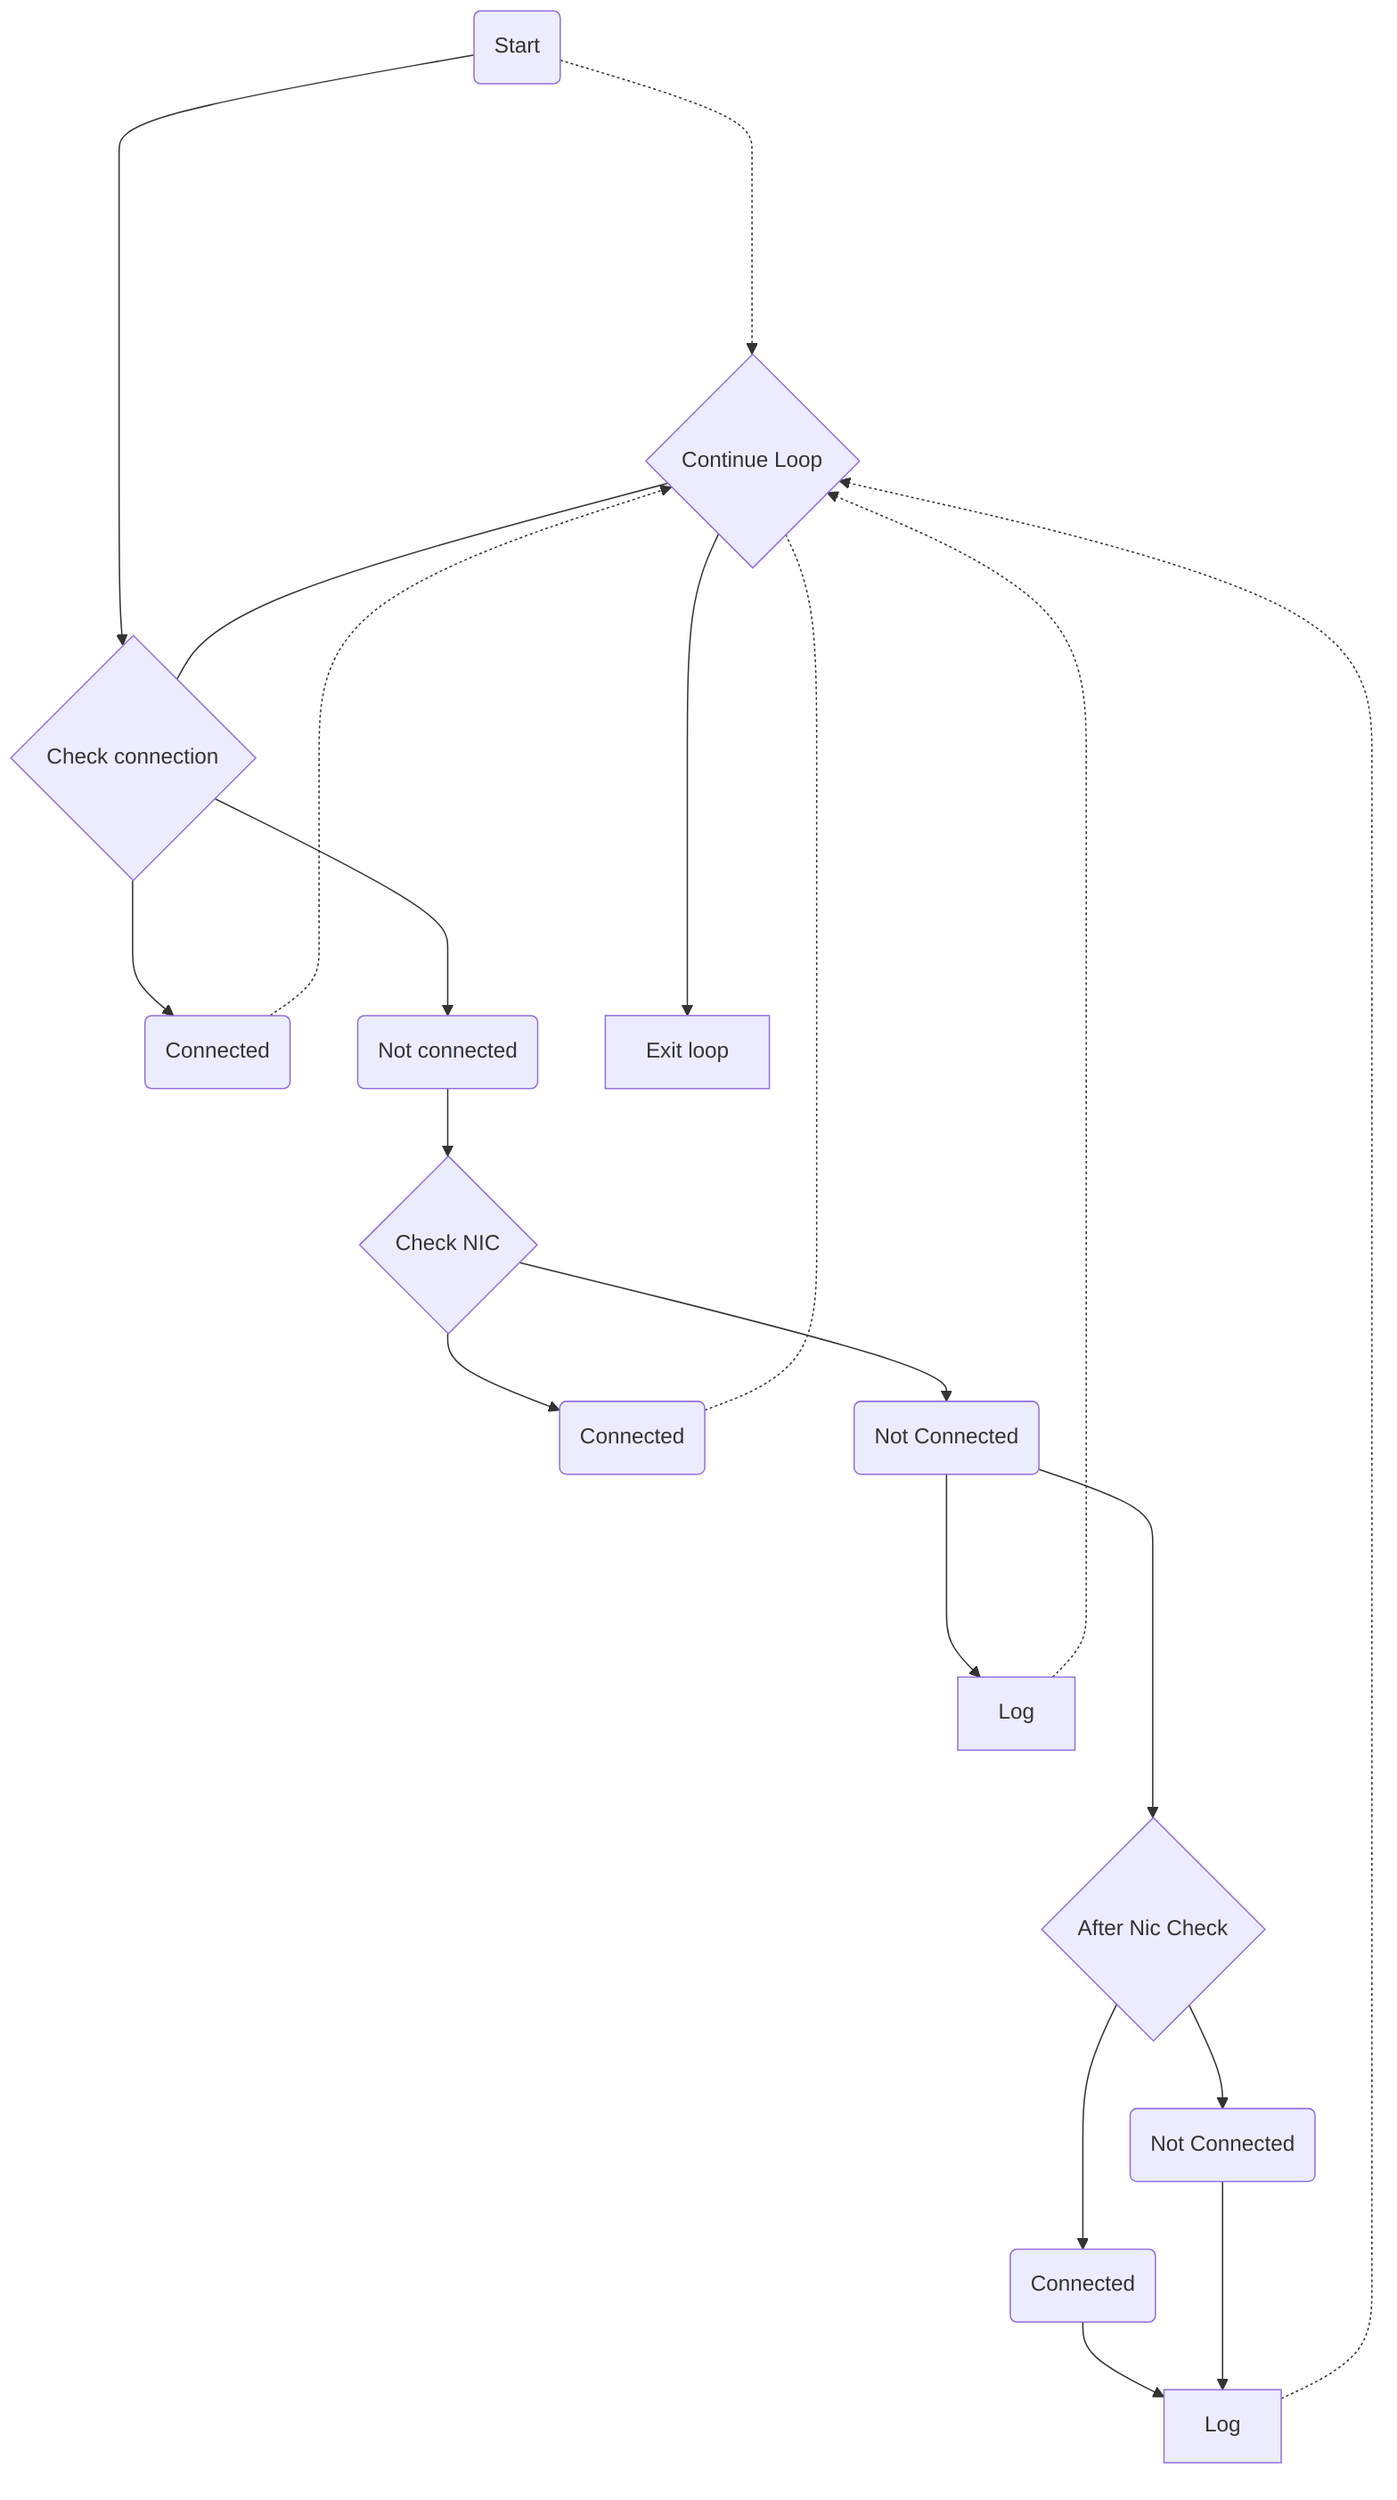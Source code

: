graph TB
A -.-> B;
A ------> C{C};
C ---> D;
C ---> E;
E --> F{F};
F --> G;
F --> H;
H ----> I;
I -.-> B;
G -.- B;
H -----> J{J};
J --> K;
J --> L;
L --> M;
M -.-> B;
K ---> M;
B ----> N;
B --- C;
D -.-> B;
A(Start)
B{Continue Loop}
C{Check connection}
D(Connected)
E(Not connected)
F{Check NIC}
G(Connected)
H(Not Connected)
I[Log]
J{After Nic Check}
M[Log]
L(Connected)
K(Not Connected)
N[Exit loop]